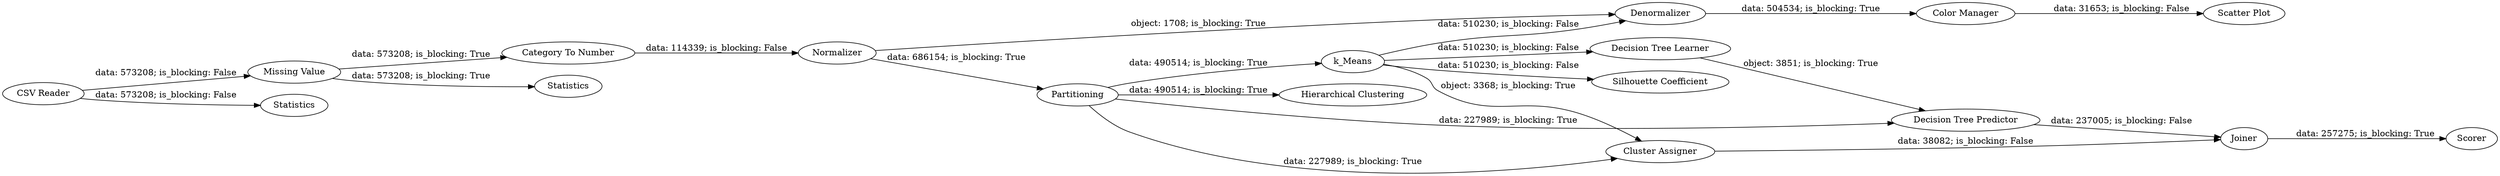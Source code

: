 digraph {
	"-1191982060883029622_13" [label=Normalizer]
	"-1191982060883029622_12" [label=Statistics]
	"-1191982060883029622_15" [label="Silhouette Coefficient"]
	"-1191982060883029622_21" [label="Scatter Plot"]
	"-1191982060883029622_14" [label=Statistics]
	"-1191982060883029622_2" [label="Missing Value"]
	"-1191982060883029622_1" [label="CSV Reader"]
	"-1191982060883029622_10" [label="Cluster Assigner"]
	"-1191982060883029622_8" [label="Hierarchical Clustering"]
	"-1191982060883029622_17" [label="Decision Tree Predictor"]
	"-1191982060883029622_3" [label="Category To Number"]
	"-1191982060883029622_16" [label="Decision Tree Learner"]
	"-1191982060883029622_19" [label=Scorer]
	"-1191982060883029622_9" [label=k_Means]
	"-1191982060883029622_22" [label="Color Manager"]
	"-1191982060883029622_20" [label=Denormalizer]
	"-1191982060883029622_7" [label=Partitioning]
	"-1191982060883029622_18" [label=Joiner]
	"-1191982060883029622_9" -> "-1191982060883029622_10" [label="object: 3368; is_blocking: True"]
	"-1191982060883029622_1" -> "-1191982060883029622_12" [label="data: 573208; is_blocking: False"]
	"-1191982060883029622_13" -> "-1191982060883029622_20" [label="object: 1708; is_blocking: True"]
	"-1191982060883029622_1" -> "-1191982060883029622_2" [label="data: 573208; is_blocking: False"]
	"-1191982060883029622_9" -> "-1191982060883029622_16" [label="data: 510230; is_blocking: False"]
	"-1191982060883029622_22" -> "-1191982060883029622_21" [label="data: 31653; is_blocking: False"]
	"-1191982060883029622_13" -> "-1191982060883029622_7" [label="data: 686154; is_blocking: True"]
	"-1191982060883029622_9" -> "-1191982060883029622_20" [label="data: 510230; is_blocking: False"]
	"-1191982060883029622_3" -> "-1191982060883029622_13" [label="data: 114339; is_blocking: False"]
	"-1191982060883029622_16" -> "-1191982060883029622_17" [label="object: 3851; is_blocking: True"]
	"-1191982060883029622_18" -> "-1191982060883029622_19" [label="data: 257275; is_blocking: True"]
	"-1191982060883029622_9" -> "-1191982060883029622_15" [label="data: 510230; is_blocking: False"]
	"-1191982060883029622_2" -> "-1191982060883029622_14" [label="data: 573208; is_blocking: True"]
	"-1191982060883029622_7" -> "-1191982060883029622_9" [label="data: 490514; is_blocking: True"]
	"-1191982060883029622_7" -> "-1191982060883029622_8" [label="data: 490514; is_blocking: True"]
	"-1191982060883029622_7" -> "-1191982060883029622_17" [label="data: 227989; is_blocking: True"]
	"-1191982060883029622_10" -> "-1191982060883029622_18" [label="data: 38082; is_blocking: False"]
	"-1191982060883029622_7" -> "-1191982060883029622_10" [label="data: 227989; is_blocking: True"]
	"-1191982060883029622_20" -> "-1191982060883029622_22" [label="data: 504534; is_blocking: True"]
	"-1191982060883029622_17" -> "-1191982060883029622_18" [label="data: 237005; is_blocking: False"]
	"-1191982060883029622_2" -> "-1191982060883029622_3" [label="data: 573208; is_blocking: True"]
	rankdir=LR
}
